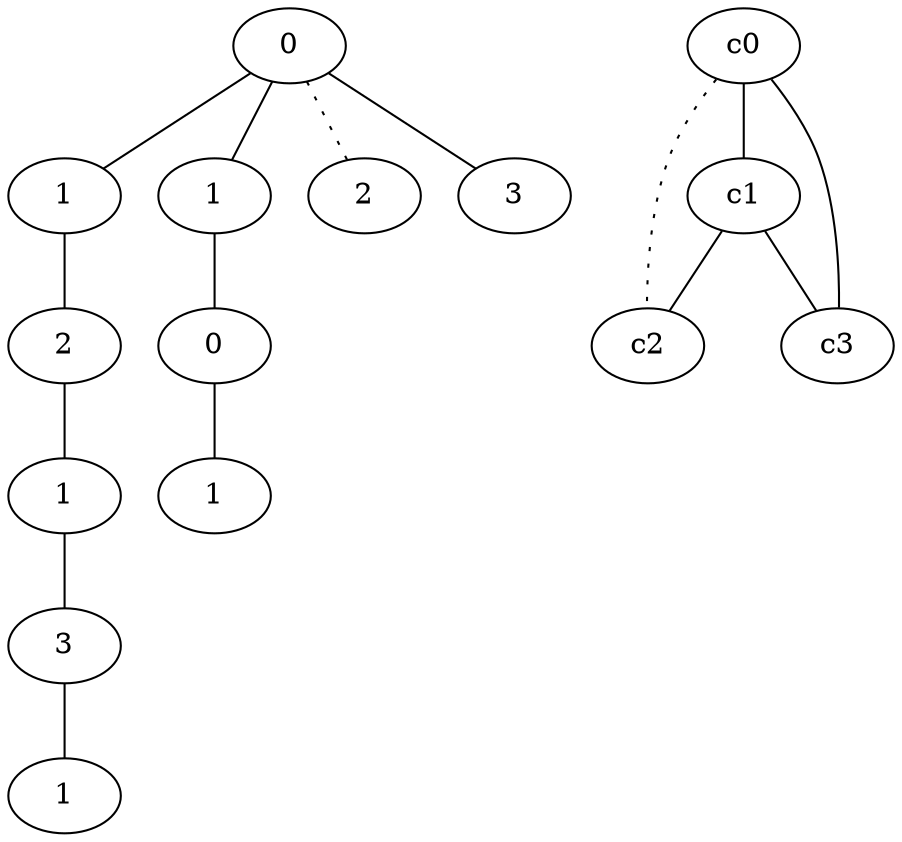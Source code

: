 graph {
a0[label=0];
a1[label=1];
a2[label=2];
a3[label=1];
a4[label=3];
a5[label=1];
a6[label=1];
a7[label=0];
a8[label=1];
a9[label=2];
a10[label=3];
a0 -- a1;
a0 -- a6;
a0 -- a9 [style=dotted];
a0 -- a10;
a1 -- a2;
a2 -- a3;
a3 -- a4;
a4 -- a5;
a6 -- a7;
a7 -- a8;
c0 -- c1;
c0 -- c2 [style=dotted];
c0 -- c3;
c1 -- c2;
c1 -- c3;
}
